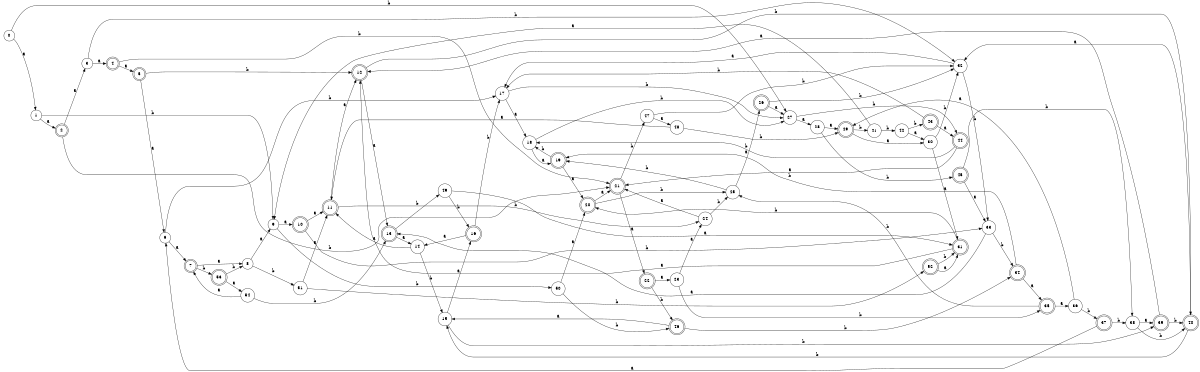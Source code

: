 digraph n44_1 {
__start0 [label="" shape="none"];

rankdir=LR;
size="8,5";

s0 [style="filled", color="black", fillcolor="white" shape="circle", label="0"];
s1 [style="filled", color="black", fillcolor="white" shape="circle", label="1"];
s2 [style="rounded,filled", color="black", fillcolor="white" shape="doublecircle", label="2"];
s3 [style="filled", color="black", fillcolor="white" shape="circle", label="3"];
s4 [style="rounded,filled", color="black", fillcolor="white" shape="doublecircle", label="4"];
s5 [style="rounded,filled", color="black", fillcolor="white" shape="doublecircle", label="5"];
s6 [style="filled", color="black", fillcolor="white" shape="circle", label="6"];
s7 [style="rounded,filled", color="black", fillcolor="white" shape="doublecircle", label="7"];
s8 [style="filled", color="black", fillcolor="white" shape="circle", label="8"];
s9 [style="filled", color="black", fillcolor="white" shape="circle", label="9"];
s10 [style="rounded,filled", color="black", fillcolor="white" shape="doublecircle", label="10"];
s11 [style="rounded,filled", color="black", fillcolor="white" shape="doublecircle", label="11"];
s12 [style="rounded,filled", color="black", fillcolor="white" shape="doublecircle", label="12"];
s13 [style="rounded,filled", color="black", fillcolor="white" shape="doublecircle", label="13"];
s14 [style="filled", color="black", fillcolor="white" shape="circle", label="14"];
s15 [style="filled", color="black", fillcolor="white" shape="circle", label="15"];
s16 [style="rounded,filled", color="black", fillcolor="white" shape="doublecircle", label="16"];
s17 [style="filled", color="black", fillcolor="white" shape="circle", label="17"];
s18 [style="filled", color="black", fillcolor="white" shape="circle", label="18"];
s19 [style="rounded,filled", color="black", fillcolor="white" shape="doublecircle", label="19"];
s20 [style="rounded,filled", color="black", fillcolor="white" shape="doublecircle", label="20"];
s21 [style="rounded,filled", color="black", fillcolor="white" shape="doublecircle", label="21"];
s22 [style="rounded,filled", color="black", fillcolor="white" shape="doublecircle", label="22"];
s23 [style="filled", color="black", fillcolor="white" shape="circle", label="23"];
s24 [style="filled", color="black", fillcolor="white" shape="circle", label="24"];
s25 [style="filled", color="black", fillcolor="white" shape="circle", label="25"];
s26 [style="rounded,filled", color="black", fillcolor="white" shape="doublecircle", label="26"];
s27 [style="filled", color="black", fillcolor="white" shape="circle", label="27"];
s28 [style="filled", color="black", fillcolor="white" shape="circle", label="28"];
s29 [style="rounded,filled", color="black", fillcolor="white" shape="doublecircle", label="29"];
s30 [style="filled", color="black", fillcolor="white" shape="circle", label="30"];
s31 [style="rounded,filled", color="black", fillcolor="white" shape="doublecircle", label="31"];
s32 [style="filled", color="black", fillcolor="white" shape="circle", label="32"];
s33 [style="filled", color="black", fillcolor="white" shape="circle", label="33"];
s34 [style="rounded,filled", color="black", fillcolor="white" shape="doublecircle", label="34"];
s35 [style="rounded,filled", color="black", fillcolor="white" shape="doublecircle", label="35"];
s36 [style="filled", color="black", fillcolor="white" shape="circle", label="36"];
s37 [style="rounded,filled", color="black", fillcolor="white" shape="doublecircle", label="37"];
s38 [style="filled", color="black", fillcolor="white" shape="circle", label="38"];
s39 [style="rounded,filled", color="black", fillcolor="white" shape="doublecircle", label="39"];
s40 [style="rounded,filled", color="black", fillcolor="white" shape="doublecircle", label="40"];
s41 [style="filled", color="black", fillcolor="white" shape="circle", label="41"];
s42 [style="filled", color="black", fillcolor="white" shape="circle", label="42"];
s43 [style="rounded,filled", color="black", fillcolor="white" shape="doublecircle", label="43"];
s44 [style="rounded,filled", color="black", fillcolor="white" shape="doublecircle", label="44"];
s45 [style="rounded,filled", color="black", fillcolor="white" shape="doublecircle", label="45"];
s46 [style="rounded,filled", color="black", fillcolor="white" shape="doublecircle", label="46"];
s47 [style="filled", color="black", fillcolor="white" shape="circle", label="47"];
s48 [style="filled", color="black", fillcolor="white" shape="circle", label="48"];
s49 [style="filled", color="black", fillcolor="white" shape="circle", label="49"];
s50 [style="filled", color="black", fillcolor="white" shape="circle", label="50"];
s51 [style="filled", color="black", fillcolor="white" shape="circle", label="51"];
s52 [style="rounded,filled", color="black", fillcolor="white" shape="doublecircle", label="52"];
s53 [style="rounded,filled", color="black", fillcolor="white" shape="doublecircle", label="53"];
s54 [style="filled", color="black", fillcolor="white" shape="circle", label="54"];
s0 -> s1 [label="a"];
s0 -> s27 [label="b"];
s1 -> s2 [label="a"];
s1 -> s9 [label="b"];
s2 -> s3 [label="a"];
s2 -> s21 [label="b"];
s3 -> s4 [label="a"];
s3 -> s32 [label="b"];
s4 -> s5 [label="a"];
s4 -> s21 [label="b"];
s5 -> s6 [label="a"];
s5 -> s12 [label="b"];
s6 -> s7 [label="a"];
s6 -> s17 [label="b"];
s7 -> s8 [label="a"];
s7 -> s53 [label="b"];
s8 -> s9 [label="a"];
s8 -> s51 [label="b"];
s9 -> s10 [label="a"];
s9 -> s50 [label="b"];
s10 -> s11 [label="a"];
s10 -> s33 [label="b"];
s11 -> s12 [label="a"];
s11 -> s24 [label="b"];
s12 -> s13 [label="a"];
s12 -> s40 [label="b"];
s13 -> s14 [label="a"];
s13 -> s49 [label="b"];
s14 -> s11 [label="a"];
s14 -> s15 [label="b"];
s15 -> s16 [label="a"];
s15 -> s39 [label="b"];
s16 -> s14 [label="a"];
s16 -> s17 [label="b"];
s17 -> s18 [label="a"];
s17 -> s27 [label="b"];
s18 -> s19 [label="a"];
s18 -> s27 [label="b"];
s19 -> s20 [label="a"];
s19 -> s18 [label="b"];
s20 -> s21 [label="a"];
s20 -> s25 [label="b"];
s21 -> s22 [label="a"];
s21 -> s47 [label="b"];
s22 -> s23 [label="a"];
s22 -> s46 [label="b"];
s23 -> s24 [label="a"];
s23 -> s35 [label="b"];
s24 -> s21 [label="a"];
s24 -> s25 [label="b"];
s25 -> s26 [label="a"];
s25 -> s19 [label="b"];
s26 -> s27 [label="a"];
s26 -> s32 [label="b"];
s27 -> s28 [label="a"];
s27 -> s44 [label="b"];
s28 -> s29 [label="a"];
s28 -> s45 [label="b"];
s29 -> s30 [label="a"];
s29 -> s41 [label="b"];
s30 -> s31 [label="a"];
s30 -> s32 [label="b"];
s31 -> s12 [label="a"];
s31 -> s20 [label="b"];
s32 -> s17 [label="a"];
s32 -> s33 [label="b"];
s33 -> s13 [label="a"];
s33 -> s34 [label="b"];
s34 -> s35 [label="a"];
s34 -> s19 [label="b"];
s35 -> s36 [label="a"];
s35 -> s25 [label="b"];
s36 -> s29 [label="a"];
s36 -> s37 [label="b"];
s37 -> s6 [label="a"];
s37 -> s38 [label="b"];
s38 -> s39 [label="a"];
s38 -> s40 [label="b"];
s39 -> s12 [label="a"];
s39 -> s40 [label="b"];
s40 -> s32 [label="a"];
s40 -> s15 [label="b"];
s41 -> s9 [label="a"];
s41 -> s42 [label="b"];
s42 -> s30 [label="a"];
s42 -> s43 [label="b"];
s43 -> s44 [label="a"];
s43 -> s17 [label="b"];
s44 -> s21 [label="a"];
s44 -> s18 [label="b"];
s45 -> s33 [label="a"];
s45 -> s38 [label="b"];
s46 -> s15 [label="a"];
s46 -> s34 [label="b"];
s47 -> s48 [label="a"];
s47 -> s32 [label="b"];
s48 -> s11 [label="a"];
s48 -> s29 [label="b"];
s49 -> s31 [label="a"];
s49 -> s16 [label="b"];
s50 -> s20 [label="a"];
s50 -> s46 [label="b"];
s51 -> s11 [label="a"];
s51 -> s52 [label="b"];
s52 -> s31 [label="a"];
s52 -> s31 [label="b"];
s53 -> s54 [label="a"];
s53 -> s8 [label="b"];
s54 -> s7 [label="a"];
s54 -> s13 [label="b"];

}